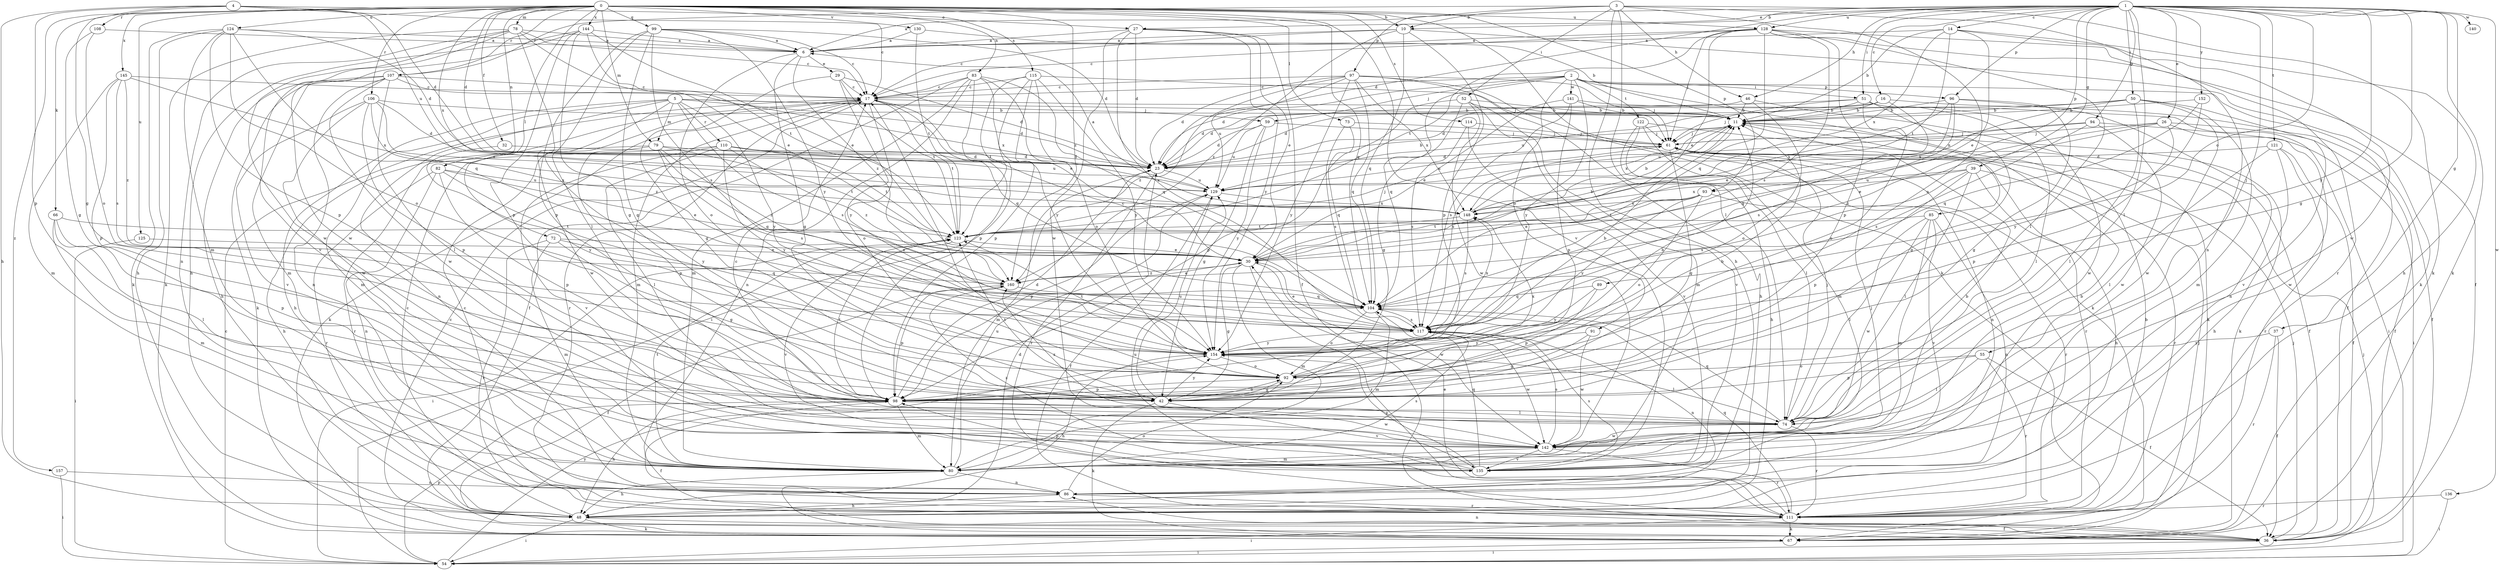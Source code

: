 strict digraph  {
0;
1;
2;
3;
4;
5;
6;
10;
11;
14;
16;
17;
23;
26;
27;
29;
30;
32;
36;
37;
39;
42;
46;
48;
50;
51;
52;
54;
55;
59;
61;
66;
67;
72;
73;
74;
78;
79;
80;
82;
83;
85;
86;
89;
91;
92;
93;
94;
96;
97;
98;
99;
104;
106;
107;
108;
110;
111;
114;
115;
117;
121;
122;
123;
124;
125;
128;
129;
130;
135;
136;
140;
141;
142;
144;
145;
148;
152;
154;
157;
160;
0 -> 10  [label=b];
0 -> 23  [label=d];
0 -> 32  [label=f];
0 -> 66  [label=k];
0 -> 67  [label=k];
0 -> 72  [label=l];
0 -> 73  [label=l];
0 -> 78  [label=m];
0 -> 79  [label=m];
0 -> 82  [label=n];
0 -> 83  [label=n];
0 -> 93  [label=p];
0 -> 99  [label=q];
0 -> 104  [label=q];
0 -> 106  [label=r];
0 -> 107  [label=r];
0 -> 114  [label=s];
0 -> 115  [label=s];
0 -> 124  [label=u];
0 -> 125  [label=u];
0 -> 128  [label=u];
0 -> 130  [label=v];
0 -> 135  [label=v];
0 -> 144  [label=x];
0 -> 145  [label=x];
0 -> 148  [label=x];
0 -> 157  [label=z];
0 -> 160  [label=z];
1 -> 6  [label=a];
1 -> 10  [label=b];
1 -> 14  [label=c];
1 -> 16  [label=c];
1 -> 23  [label=d];
1 -> 26  [label=e];
1 -> 27  [label=e];
1 -> 37  [label=g];
1 -> 39  [label=g];
1 -> 42  [label=g];
1 -> 46  [label=h];
1 -> 50  [label=i];
1 -> 51  [label=i];
1 -> 55  [label=j];
1 -> 67  [label=k];
1 -> 74  [label=l];
1 -> 89  [label=o];
1 -> 93  [label=p];
1 -> 94  [label=p];
1 -> 96  [label=p];
1 -> 121  [label=t];
1 -> 128  [label=u];
1 -> 136  [label=w];
1 -> 140  [label=w];
1 -> 152  [label=y];
1 -> 154  [label=y];
2 -> 17  [label=c];
2 -> 23  [label=d];
2 -> 36  [label=f];
2 -> 51  [label=i];
2 -> 59  [label=j];
2 -> 85  [label=n];
2 -> 91  [label=o];
2 -> 96  [label=p];
2 -> 104  [label=q];
2 -> 122  [label=t];
2 -> 141  [label=w];
2 -> 154  [label=y];
3 -> 10  [label=b];
3 -> 46  [label=h];
3 -> 48  [label=h];
3 -> 52  [label=i];
3 -> 67  [label=k];
3 -> 74  [label=l];
3 -> 86  [label=n];
3 -> 92  [label=o];
3 -> 97  [label=p];
3 -> 107  [label=r];
4 -> 17  [label=c];
4 -> 23  [label=d];
4 -> 27  [label=e];
4 -> 42  [label=g];
4 -> 48  [label=h];
4 -> 98  [label=p];
4 -> 108  [label=r];
4 -> 129  [label=u];
5 -> 11  [label=b];
5 -> 23  [label=d];
5 -> 48  [label=h];
5 -> 59  [label=j];
5 -> 79  [label=m];
5 -> 80  [label=m];
5 -> 86  [label=n];
5 -> 110  [label=r];
5 -> 117  [label=s];
5 -> 142  [label=w];
5 -> 154  [label=y];
6 -> 29  [label=e];
6 -> 42  [label=g];
6 -> 92  [label=o];
6 -> 160  [label=z];
10 -> 6  [label=a];
10 -> 17  [label=c];
10 -> 67  [label=k];
10 -> 98  [label=p];
10 -> 104  [label=q];
10 -> 160  [label=z];
11 -> 61  [label=j];
11 -> 67  [label=k];
11 -> 117  [label=s];
11 -> 148  [label=x];
14 -> 6  [label=a];
14 -> 11  [label=b];
14 -> 30  [label=e];
14 -> 48  [label=h];
14 -> 123  [label=t];
14 -> 142  [label=w];
14 -> 148  [label=x];
16 -> 11  [label=b];
16 -> 23  [label=d];
16 -> 36  [label=f];
16 -> 104  [label=q];
16 -> 129  [label=u];
17 -> 11  [label=b];
17 -> 67  [label=k];
17 -> 80  [label=m];
17 -> 92  [label=o];
17 -> 104  [label=q];
17 -> 111  [label=r];
17 -> 123  [label=t];
23 -> 11  [label=b];
23 -> 80  [label=m];
23 -> 111  [label=r];
23 -> 129  [label=u];
26 -> 30  [label=e];
26 -> 36  [label=f];
26 -> 61  [label=j];
26 -> 98  [label=p];
26 -> 142  [label=w];
26 -> 160  [label=z];
27 -> 6  [label=a];
27 -> 23  [label=d];
27 -> 30  [label=e];
27 -> 36  [label=f];
27 -> 117  [label=s];
27 -> 142  [label=w];
27 -> 154  [label=y];
29 -> 17  [label=c];
29 -> 23  [label=d];
29 -> 42  [label=g];
29 -> 123  [label=t];
29 -> 154  [label=y];
30 -> 11  [label=b];
30 -> 42  [label=g];
30 -> 80  [label=m];
30 -> 111  [label=r];
30 -> 142  [label=w];
30 -> 160  [label=z];
32 -> 23  [label=d];
32 -> 154  [label=y];
36 -> 17  [label=c];
36 -> 54  [label=i];
36 -> 61  [label=j];
36 -> 86  [label=n];
37 -> 36  [label=f];
37 -> 111  [label=r];
37 -> 154  [label=y];
39 -> 48  [label=h];
39 -> 74  [label=l];
39 -> 98  [label=p];
39 -> 111  [label=r];
39 -> 117  [label=s];
39 -> 129  [label=u];
39 -> 148  [label=x];
42 -> 67  [label=k];
42 -> 92  [label=o];
42 -> 123  [label=t];
42 -> 129  [label=u];
42 -> 135  [label=v];
42 -> 154  [label=y];
46 -> 11  [label=b];
46 -> 23  [label=d];
46 -> 67  [label=k];
46 -> 92  [label=o];
48 -> 17  [label=c];
48 -> 36  [label=f];
48 -> 54  [label=i];
48 -> 67  [label=k];
50 -> 11  [label=b];
50 -> 23  [label=d];
50 -> 74  [label=l];
50 -> 80  [label=m];
50 -> 135  [label=v];
50 -> 142  [label=w];
50 -> 148  [label=x];
51 -> 11  [label=b];
51 -> 23  [label=d];
51 -> 42  [label=g];
51 -> 61  [label=j];
51 -> 74  [label=l];
51 -> 92  [label=o];
51 -> 142  [label=w];
52 -> 11  [label=b];
52 -> 42  [label=g];
52 -> 80  [label=m];
52 -> 98  [label=p];
52 -> 135  [label=v];
52 -> 142  [label=w];
54 -> 17  [label=c];
54 -> 61  [label=j];
54 -> 98  [label=p];
54 -> 154  [label=y];
55 -> 36  [label=f];
55 -> 74  [label=l];
55 -> 92  [label=o];
55 -> 98  [label=p];
55 -> 111  [label=r];
59 -> 23  [label=d];
59 -> 42  [label=g];
59 -> 61  [label=j];
59 -> 129  [label=u];
59 -> 154  [label=y];
61 -> 23  [label=d];
61 -> 42  [label=g];
61 -> 86  [label=n];
61 -> 111  [label=r];
61 -> 129  [label=u];
66 -> 74  [label=l];
66 -> 80  [label=m];
66 -> 98  [label=p];
66 -> 123  [label=t];
67 -> 23  [label=d];
67 -> 54  [label=i];
67 -> 61  [label=j];
72 -> 30  [label=e];
72 -> 42  [label=g];
72 -> 80  [label=m];
72 -> 104  [label=q];
72 -> 111  [label=r];
73 -> 61  [label=j];
73 -> 104  [label=q];
73 -> 117  [label=s];
74 -> 17  [label=c];
74 -> 61  [label=j];
74 -> 104  [label=q];
74 -> 111  [label=r];
74 -> 142  [label=w];
74 -> 160  [label=z];
78 -> 6  [label=a];
78 -> 17  [label=c];
78 -> 30  [label=e];
78 -> 67  [label=k];
78 -> 86  [label=n];
78 -> 117  [label=s];
78 -> 135  [label=v];
78 -> 142  [label=w];
79 -> 23  [label=d];
79 -> 48  [label=h];
79 -> 98  [label=p];
79 -> 104  [label=q];
79 -> 117  [label=s];
79 -> 123  [label=t];
79 -> 160  [label=z];
80 -> 11  [label=b];
80 -> 48  [label=h];
80 -> 61  [label=j];
80 -> 86  [label=n];
80 -> 117  [label=s];
80 -> 123  [label=t];
80 -> 129  [label=u];
82 -> 30  [label=e];
82 -> 86  [label=n];
82 -> 98  [label=p];
82 -> 111  [label=r];
82 -> 129  [label=u];
82 -> 154  [label=y];
83 -> 17  [label=c];
83 -> 30  [label=e];
83 -> 36  [label=f];
83 -> 80  [label=m];
83 -> 86  [label=n];
83 -> 98  [label=p];
83 -> 104  [label=q];
83 -> 154  [label=y];
85 -> 74  [label=l];
85 -> 80  [label=m];
85 -> 86  [label=n];
85 -> 123  [label=t];
85 -> 135  [label=v];
85 -> 142  [label=w];
86 -> 48  [label=h];
86 -> 92  [label=o];
86 -> 111  [label=r];
89 -> 98  [label=p];
89 -> 104  [label=q];
89 -> 154  [label=y];
91 -> 42  [label=g];
91 -> 142  [label=w];
91 -> 154  [label=y];
92 -> 11  [label=b];
92 -> 17  [label=c];
92 -> 42  [label=g];
92 -> 98  [label=p];
92 -> 148  [label=x];
93 -> 30  [label=e];
93 -> 92  [label=o];
93 -> 111  [label=r];
93 -> 123  [label=t];
93 -> 148  [label=x];
93 -> 154  [label=y];
94 -> 54  [label=i];
94 -> 61  [label=j];
94 -> 117  [label=s];
94 -> 129  [label=u];
94 -> 142  [label=w];
96 -> 11  [label=b];
96 -> 30  [label=e];
96 -> 42  [label=g];
96 -> 86  [label=n];
96 -> 117  [label=s];
96 -> 148  [label=x];
97 -> 17  [label=c];
97 -> 23  [label=d];
97 -> 48  [label=h];
97 -> 61  [label=j];
97 -> 67  [label=k];
97 -> 104  [label=q];
97 -> 129  [label=u];
97 -> 148  [label=x];
97 -> 154  [label=y];
97 -> 160  [label=z];
98 -> 11  [label=b];
98 -> 23  [label=d];
98 -> 36  [label=f];
98 -> 48  [label=h];
98 -> 74  [label=l];
98 -> 80  [label=m];
98 -> 123  [label=t];
98 -> 142  [label=w];
99 -> 6  [label=a];
99 -> 17  [label=c];
99 -> 23  [label=d];
99 -> 42  [label=g];
99 -> 74  [label=l];
99 -> 98  [label=p];
99 -> 117  [label=s];
99 -> 154  [label=y];
104 -> 17  [label=c];
104 -> 80  [label=m];
104 -> 92  [label=o];
104 -> 117  [label=s];
106 -> 11  [label=b];
106 -> 23  [label=d];
106 -> 98  [label=p];
106 -> 135  [label=v];
106 -> 142  [label=w];
106 -> 148  [label=x];
106 -> 160  [label=z];
107 -> 17  [label=c];
107 -> 48  [label=h];
107 -> 67  [label=k];
107 -> 74  [label=l];
107 -> 80  [label=m];
107 -> 86  [label=n];
107 -> 142  [label=w];
107 -> 148  [label=x];
108 -> 6  [label=a];
108 -> 42  [label=g];
108 -> 92  [label=o];
110 -> 23  [label=d];
110 -> 74  [label=l];
110 -> 111  [label=r];
110 -> 123  [label=t];
110 -> 129  [label=u];
110 -> 135  [label=v];
110 -> 154  [label=y];
110 -> 160  [label=z];
111 -> 11  [label=b];
111 -> 17  [label=c];
111 -> 30  [label=e];
111 -> 54  [label=i];
111 -> 67  [label=k];
111 -> 104  [label=q];
111 -> 129  [label=u];
114 -> 61  [label=j];
114 -> 117  [label=s];
114 -> 135  [label=v];
115 -> 17  [label=c];
115 -> 54  [label=i];
115 -> 61  [label=j];
115 -> 92  [label=o];
115 -> 98  [label=p];
115 -> 123  [label=t];
115 -> 154  [label=y];
117 -> 30  [label=e];
117 -> 86  [label=n];
117 -> 142  [label=w];
117 -> 148  [label=x];
117 -> 154  [label=y];
121 -> 23  [label=d];
121 -> 36  [label=f];
121 -> 48  [label=h];
121 -> 74  [label=l];
121 -> 111  [label=r];
122 -> 36  [label=f];
122 -> 48  [label=h];
122 -> 61  [label=j];
122 -> 74  [label=l];
122 -> 80  [label=m];
123 -> 30  [label=e];
123 -> 54  [label=i];
123 -> 61  [label=j];
123 -> 135  [label=v];
124 -> 6  [label=a];
124 -> 23  [label=d];
124 -> 48  [label=h];
124 -> 67  [label=k];
124 -> 80  [label=m];
124 -> 92  [label=o];
124 -> 98  [label=p];
124 -> 104  [label=q];
125 -> 30  [label=e];
125 -> 54  [label=i];
128 -> 6  [label=a];
128 -> 17  [label=c];
128 -> 30  [label=e];
128 -> 36  [label=f];
128 -> 61  [label=j];
128 -> 74  [label=l];
128 -> 98  [label=p];
128 -> 104  [label=q];
128 -> 111  [label=r];
128 -> 117  [label=s];
128 -> 123  [label=t];
129 -> 6  [label=a];
129 -> 36  [label=f];
129 -> 98  [label=p];
129 -> 148  [label=x];
130 -> 6  [label=a];
130 -> 11  [label=b];
130 -> 123  [label=t];
135 -> 11  [label=b];
135 -> 98  [label=p];
135 -> 104  [label=q];
135 -> 117  [label=s];
135 -> 154  [label=y];
135 -> 160  [label=z];
136 -> 54  [label=i];
136 -> 111  [label=r];
141 -> 11  [label=b];
141 -> 30  [label=e];
141 -> 54  [label=i];
141 -> 98  [label=p];
141 -> 117  [label=s];
142 -> 80  [label=m];
142 -> 111  [label=r];
142 -> 117  [label=s];
142 -> 135  [label=v];
144 -> 6  [label=a];
144 -> 30  [label=e];
144 -> 42  [label=g];
144 -> 48  [label=h];
144 -> 98  [label=p];
144 -> 123  [label=t];
144 -> 142  [label=w];
145 -> 17  [label=c];
145 -> 80  [label=m];
145 -> 98  [label=p];
145 -> 117  [label=s];
145 -> 148  [label=x];
145 -> 160  [label=z];
148 -> 11  [label=b];
148 -> 117  [label=s];
148 -> 123  [label=t];
152 -> 11  [label=b];
152 -> 104  [label=q];
152 -> 154  [label=y];
154 -> 11  [label=b];
154 -> 48  [label=h];
154 -> 74  [label=l];
154 -> 92  [label=o];
154 -> 123  [label=t];
157 -> 54  [label=i];
157 -> 86  [label=n];
160 -> 30  [label=e];
160 -> 36  [label=f];
160 -> 98  [label=p];
160 -> 104  [label=q];
}
